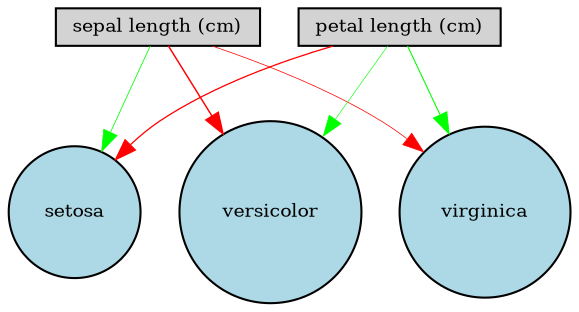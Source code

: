 digraph {
	node [fontsize=9 height=0.2 shape=circle width=0.2]
	"sepal length (cm)" [fillcolor=lightgray shape=box style=filled]
	"petal length (cm)" [fillcolor=lightgray shape=box style=filled]
	setosa [fillcolor=lightblue style=filled]
	versicolor [fillcolor=lightblue style=filled]
	virginica [fillcolor=lightblue style=filled]
	"sepal length (cm)" -> setosa [color=green penwidth=0.3849879983508214 style=solid]
	"sepal length (cm)" -> versicolor [color=red penwidth=0.696485234016882 style=solid]
	"sepal length (cm)" -> virginica [color=red penwidth=0.3531067719800619 style=solid]
	"petal length (cm)" -> setosa [color=red penwidth=0.6141766497626169 style=solid]
	"petal length (cm)" -> versicolor [color=green penwidth=0.2959075380177175 style=solid]
	"petal length (cm)" -> virginica [color=green penwidth=0.5128555480132825 style=solid]
}
